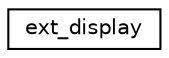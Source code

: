 digraph "Graphical Class Hierarchy"
{
  edge [fontname="Helvetica",fontsize="10",labelfontname="Helvetica",labelfontsize="10"];
  node [fontname="Helvetica",fontsize="10",shape=record];
  rankdir="LR";
  Node0 [label="ext_display",height=0.2,width=0.4,color="black", fillcolor="white", style="filled",URL="$classext__display.html"];
}
